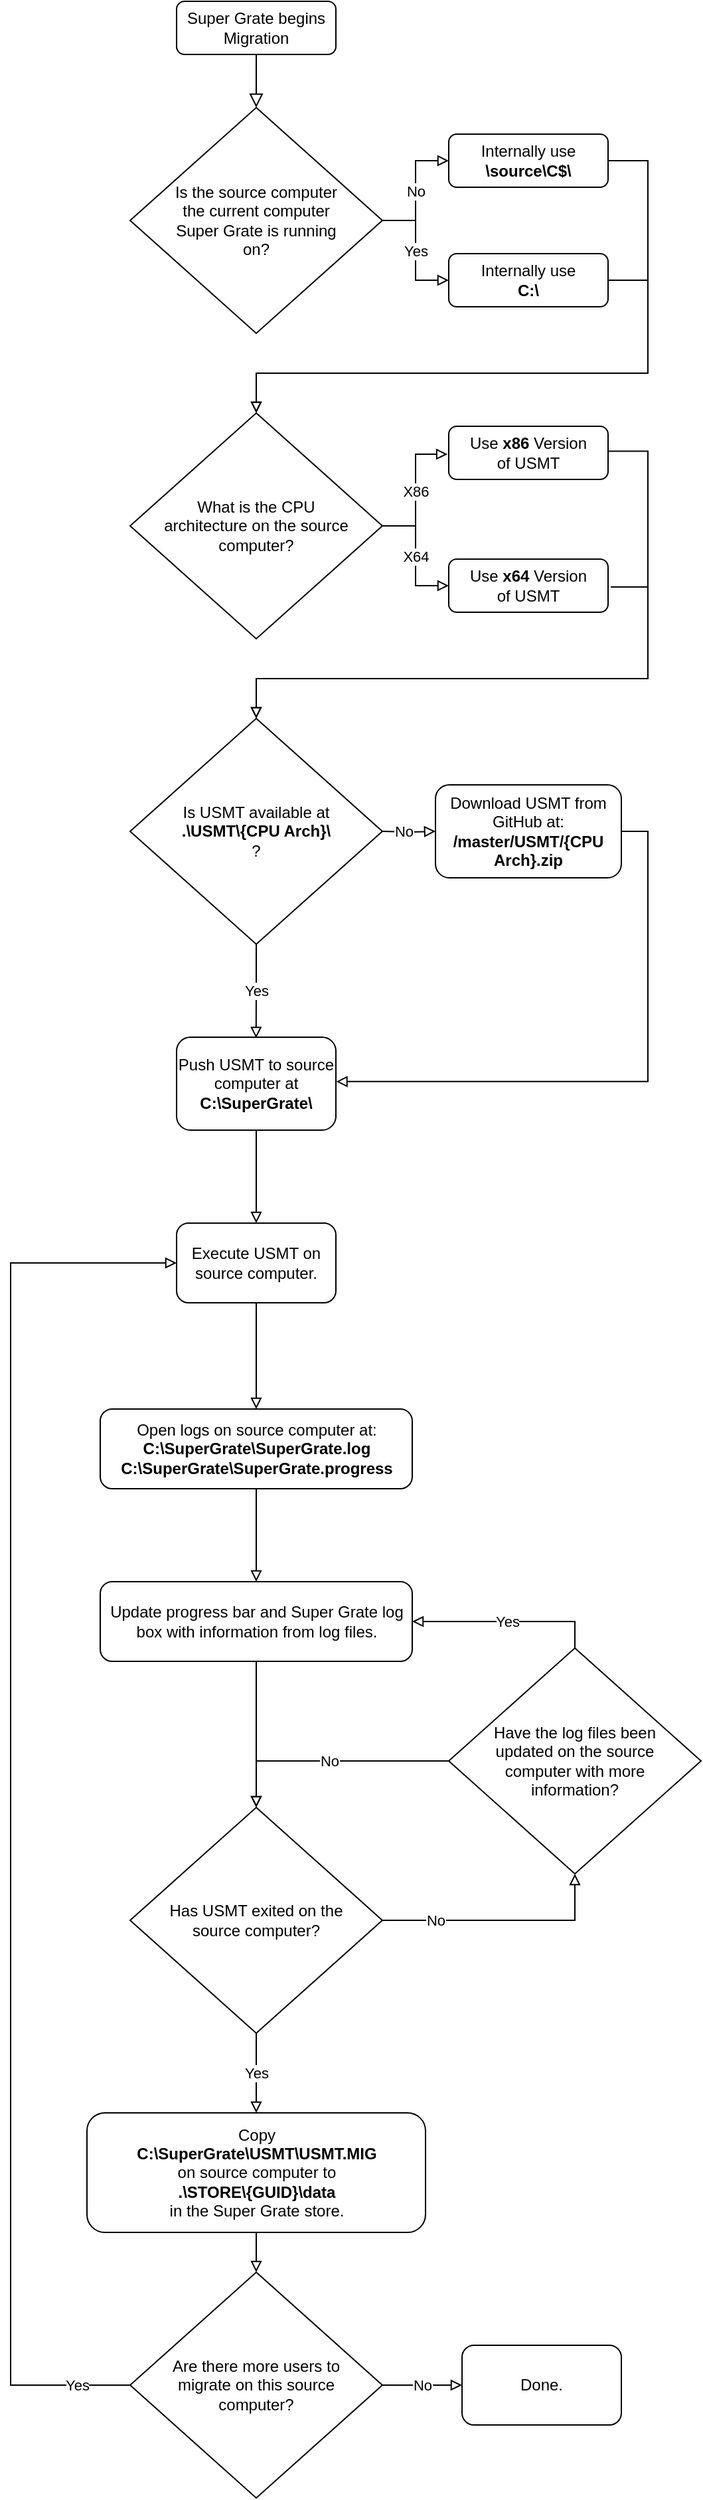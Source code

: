 <mxfile version="12.5.1" type="device"><diagram id="C5RBs43oDa-KdzZeNtuy" name="Page-1"><mxGraphModel dx="1822" dy="772" grid="1" gridSize="10" guides="1" tooltips="1" connect="0" arrows="1" fold="1" page="0" pageScale="1" pageWidth="827" pageHeight="1169" math="0" shadow="0"><root><mxCell id="WIyWlLk6GJQsqaUBKTNV-0"/><mxCell id="WIyWlLk6GJQsqaUBKTNV-1" parent="WIyWlLk6GJQsqaUBKTNV-0"/><mxCell id="WIyWlLk6GJQsqaUBKTNV-2" value="" style="rounded=0;html=1;jettySize=auto;orthogonalLoop=1;fontSize=11;endArrow=block;endFill=0;endSize=8;strokeWidth=1;shadow=0;labelBackgroundColor=#ffffff;edgeStyle=orthogonalEdgeStyle;fontColor=#000000;" parent="WIyWlLk6GJQsqaUBKTNV-1" source="WIyWlLk6GJQsqaUBKTNV-3" target="WIyWlLk6GJQsqaUBKTNV-6" edge="1"><mxGeometry relative="1" as="geometry"/></mxCell><mxCell id="WIyWlLk6GJQsqaUBKTNV-3" value="Super Grate begins Migration" style="rounded=1;whiteSpace=wrap;html=1;fontSize=12;glass=0;strokeWidth=1;shadow=0;" parent="WIyWlLk6GJQsqaUBKTNV-1" vertex="1"><mxGeometry x="105" y="40" width="120" height="40" as="geometry"/></mxCell><mxCell id="NB_f1euOQVNnp_5wLf6I-6" value="Yes" style="edgeStyle=orthogonalEdgeStyle;orthogonalLoop=1;jettySize=auto;html=1;entryX=0;entryY=0.5;entryDx=0;entryDy=0;rounded=0;endArrow=block;endFill=0;" parent="WIyWlLk6GJQsqaUBKTNV-1" source="WIyWlLk6GJQsqaUBKTNV-6" target="NB_f1euOQVNnp_5wLf6I-1" edge="1"><mxGeometry relative="1" as="geometry"/></mxCell><mxCell id="NB_f1euOQVNnp_5wLf6I-7" value="No" style="edgeStyle=orthogonalEdgeStyle;rounded=0;orthogonalLoop=1;jettySize=auto;html=1;exitX=1;exitY=0.5;exitDx=0;exitDy=0;entryX=0;entryY=0.5;entryDx=0;entryDy=0;endArrow=block;endFill=0;" parent="WIyWlLk6GJQsqaUBKTNV-1" source="WIyWlLk6GJQsqaUBKTNV-6" target="WIyWlLk6GJQsqaUBKTNV-7" edge="1"><mxGeometry relative="1" as="geometry"/></mxCell><mxCell id="WIyWlLk6GJQsqaUBKTNV-6" value="Is the source computer the current computer Super Grate is running on?" style="rhombus;whiteSpace=wrap;html=1;shadow=0;fontFamily=Helvetica;fontSize=12;align=center;strokeWidth=1;spacing=26;spacingTop=0;" parent="WIyWlLk6GJQsqaUBKTNV-1" vertex="1"><mxGeometry x="70" y="120" width="190" height="170" as="geometry"/></mxCell><mxCell id="NB_f1euOQVNnp_5wLf6I-11" style="edgeStyle=orthogonalEdgeStyle;rounded=0;orthogonalLoop=1;jettySize=auto;html=1;labelBackgroundColor=#ffffff;endArrow=block;endFill=0;fontColor=#000000;" parent="WIyWlLk6GJQsqaUBKTNV-1" source="WIyWlLk6GJQsqaUBKTNV-7" target="NB_f1euOQVNnp_5wLf6I-9" edge="1"><mxGeometry relative="1" as="geometry"><Array as="points"><mxPoint x="460" y="160"/><mxPoint x="460" y="320"/><mxPoint x="165" y="320"/></Array></mxGeometry></mxCell><mxCell id="WIyWlLk6GJQsqaUBKTNV-7" value="Internally use &lt;b&gt;\\source\C$\&lt;/b&gt;" style="rounded=1;whiteSpace=wrap;html=1;fontSize=12;glass=0;strokeWidth=1;shadow=0;" parent="WIyWlLk6GJQsqaUBKTNV-1" vertex="1"><mxGeometry x="310" y="140" width="120" height="40" as="geometry"/></mxCell><mxCell id="NB_f1euOQVNnp_5wLf6I-12" style="edgeStyle=orthogonalEdgeStyle;rounded=0;orthogonalLoop=1;jettySize=auto;html=1;labelBackgroundColor=#ffffff;endArrow=block;endFill=0;fontColor=#000000;" parent="WIyWlLk6GJQsqaUBKTNV-1" source="NB_f1euOQVNnp_5wLf6I-1" target="NB_f1euOQVNnp_5wLf6I-9" edge="1"><mxGeometry relative="1" as="geometry"><Array as="points"><mxPoint x="460" y="250"/><mxPoint x="460" y="320"/><mxPoint x="165" y="320"/></Array></mxGeometry></mxCell><mxCell id="NB_f1euOQVNnp_5wLf6I-1" value="Internally use&lt;br&gt;&lt;b&gt;C:\&lt;/b&gt;" style="rounded=1;whiteSpace=wrap;html=1;" parent="WIyWlLk6GJQsqaUBKTNV-1" vertex="1"><mxGeometry x="310" y="230" width="120" height="40" as="geometry"/></mxCell><mxCell id="NB_f1euOQVNnp_5wLf6I-15" value="X86" style="edgeStyle=orthogonalEdgeStyle;rounded=0;orthogonalLoop=1;jettySize=auto;html=1;entryX=-0.008;entryY=0.525;entryDx=0;entryDy=0;entryPerimeter=0;labelBackgroundColor=#ffffff;endArrow=block;endFill=0;fontColor=#000000;" parent="WIyWlLk6GJQsqaUBKTNV-1" source="NB_f1euOQVNnp_5wLf6I-9" target="NB_f1euOQVNnp_5wLf6I-13" edge="1"><mxGeometry relative="1" as="geometry"/></mxCell><mxCell id="NB_f1euOQVNnp_5wLf6I-16" value="X64" style="edgeStyle=orthogonalEdgeStyle;rounded=0;orthogonalLoop=1;jettySize=auto;html=1;labelBackgroundColor=#ffffff;endArrow=block;endFill=0;fontColor=#000000;" parent="WIyWlLk6GJQsqaUBKTNV-1" source="NB_f1euOQVNnp_5wLf6I-9" target="NB_f1euOQVNnp_5wLf6I-14" edge="1"><mxGeometry relative="1" as="geometry"/></mxCell><mxCell id="NB_f1euOQVNnp_5wLf6I-9" value="What is the CPU architecture on the source computer?" style="rhombus;whiteSpace=wrap;html=1;fontColor=#000000;spacing=20;" parent="WIyWlLk6GJQsqaUBKTNV-1" vertex="1"><mxGeometry x="70" y="350" width="190" height="170" as="geometry"/></mxCell><mxCell id="NB_f1euOQVNnp_5wLf6I-13" value="Use &lt;b&gt;x86&lt;/b&gt; Version&lt;br&gt;of USMT" style="rounded=1;whiteSpace=wrap;html=1;fontColor=#000000;" parent="WIyWlLk6GJQsqaUBKTNV-1" vertex="1"><mxGeometry x="310" y="360" width="120" height="40" as="geometry"/></mxCell><mxCell id="NB_f1euOQVNnp_5wLf6I-14" value="&lt;span style=&quot;white-space: normal&quot;&gt;Use &lt;b&gt;x64&lt;/b&gt; Version&lt;/span&gt;&lt;br style=&quot;white-space: normal&quot;&gt;&lt;span style=&quot;white-space: normal&quot;&gt;of USMT&lt;/span&gt;" style="rounded=1;whiteSpace=wrap;html=1;fontColor=#000000;" parent="WIyWlLk6GJQsqaUBKTNV-1" vertex="1"><mxGeometry x="310" y="460" width="120" height="40" as="geometry"/></mxCell><mxCell id="NB_f1euOQVNnp_5wLf6I-29" value="Yes" style="edgeStyle=orthogonalEdgeStyle;rounded=0;orthogonalLoop=1;jettySize=auto;html=1;entryX=0.499;entryY=0.01;entryDx=0;entryDy=0;entryPerimeter=0;labelBackgroundColor=#ffffff;endArrow=block;endFill=0;fontColor=#000000;" parent="WIyWlLk6GJQsqaUBKTNV-1" source="NB_f1euOQVNnp_5wLf6I-18" target="NB_f1euOQVNnp_5wLf6I-26" edge="1"><mxGeometry relative="1" as="geometry"><Array as="points"/></mxGeometry></mxCell><mxCell id="NB_f1euOQVNnp_5wLf6I-18" value="Is USMT available at&lt;br&gt;&lt;b&gt;.\USMT\{CPU Arch}\&lt;/b&gt;&lt;br&gt;?" style="rhombus;whiteSpace=wrap;html=1;fontColor=#000000;spacing=20;" parent="WIyWlLk6GJQsqaUBKTNV-1" vertex="1"><mxGeometry x="70" y="580" width="190" height="170" as="geometry"/></mxCell><mxCell id="NB_f1euOQVNnp_5wLf6I-19" style="edgeStyle=orthogonalEdgeStyle;rounded=0;orthogonalLoop=1;jettySize=auto;html=1;labelBackgroundColor=#ffffff;endArrow=block;endFill=0;fontColor=#000000;exitX=0.996;exitY=0.468;exitDx=0;exitDy=0;exitPerimeter=0;" parent="WIyWlLk6GJQsqaUBKTNV-1" source="NB_f1euOQVNnp_5wLf6I-13" target="NB_f1euOQVNnp_5wLf6I-18" edge="1"><mxGeometry relative="1" as="geometry"><mxPoint x="460" y="360" as="sourcePoint"/><Array as="points"><mxPoint x="460" y="379"/><mxPoint x="460" y="550"/><mxPoint x="165" y="550"/></Array></mxGeometry></mxCell><mxCell id="NB_f1euOQVNnp_5wLf6I-20" style="edgeStyle=orthogonalEdgeStyle;rounded=0;orthogonalLoop=1;jettySize=auto;html=1;labelBackgroundColor=#ffffff;endArrow=block;endFill=0;fontColor=#000000;exitX=1.017;exitY=0.525;exitDx=0;exitDy=0;exitPerimeter=0;" parent="WIyWlLk6GJQsqaUBKTNV-1" source="NB_f1euOQVNnp_5wLf6I-14" target="NB_f1euOQVNnp_5wLf6I-18" edge="1"><mxGeometry relative="1" as="geometry"><mxPoint x="440" y="480" as="sourcePoint"/><Array as="points"><mxPoint x="460" y="481"/><mxPoint x="460" y="550"/><mxPoint x="165" y="550"/></Array></mxGeometry></mxCell><mxCell id="NB_f1euOQVNnp_5wLf6I-24" value="No" style="edgeStyle=orthogonalEdgeStyle;rounded=0;orthogonalLoop=1;jettySize=auto;html=1;entryX=0;entryY=0.5;entryDx=0;entryDy=0;endArrow=block;endFill=0;" parent="WIyWlLk6GJQsqaUBKTNV-1" target="NB_f1euOQVNnp_5wLf6I-25" edge="1"><mxGeometry x="-0.2" relative="1" as="geometry"><mxPoint x="260" y="665" as="sourcePoint"/><mxPoint as="offset"/></mxGeometry></mxCell><mxCell id="NB_f1euOQVNnp_5wLf6I-30" style="edgeStyle=orthogonalEdgeStyle;rounded=0;orthogonalLoop=1;jettySize=auto;html=1;entryX=1.002;entryY=0.477;entryDx=0;entryDy=0;entryPerimeter=0;labelBackgroundColor=#ffffff;endArrow=block;endFill=0;fontColor=#000000;" parent="WIyWlLk6GJQsqaUBKTNV-1" source="NB_f1euOQVNnp_5wLf6I-25" target="NB_f1euOQVNnp_5wLf6I-26" edge="1"><mxGeometry relative="1" as="geometry"><Array as="points"><mxPoint x="460" y="665"/><mxPoint x="460" y="853"/></Array></mxGeometry></mxCell><mxCell id="NB_f1euOQVNnp_5wLf6I-25" value="Download USMT from GitHub at:&lt;br&gt;&lt;b&gt;/master/USMT/{CPU Arch}.zip&lt;/b&gt;" style="rounded=1;whiteSpace=wrap;html=1;fontSize=12;glass=0;strokeWidth=1;shadow=0;" parent="WIyWlLk6GJQsqaUBKTNV-1" vertex="1"><mxGeometry x="300" y="630" width="140" height="70" as="geometry"/></mxCell><mxCell id="NB_f1euOQVNnp_5wLf6I-65" style="edgeStyle=orthogonalEdgeStyle;rounded=0;orthogonalLoop=1;jettySize=auto;html=1;labelBackgroundColor=#ffffff;endArrow=block;endFill=0;fontColor=#000000;" parent="WIyWlLk6GJQsqaUBKTNV-1" source="NB_f1euOQVNnp_5wLf6I-26" target="NB_f1euOQVNnp_5wLf6I-64" edge="1"><mxGeometry relative="1" as="geometry"/></mxCell><mxCell id="NB_f1euOQVNnp_5wLf6I-26" value="Push USMT to source computer at&lt;br&gt;&lt;b&gt;C:\SuperGrate\&lt;/b&gt;" style="rounded=1;whiteSpace=wrap;html=1;" parent="WIyWlLk6GJQsqaUBKTNV-1" vertex="1"><mxGeometry x="105" y="820" width="120" height="70" as="geometry"/></mxCell><mxCell id="NB_f1euOQVNnp_5wLf6I-40" style="edgeStyle=orthogonalEdgeStyle;rounded=0;orthogonalLoop=1;jettySize=auto;html=1;labelBackgroundColor=#ffffff;endArrow=block;endFill=0;fontColor=#000000;" parent="WIyWlLk6GJQsqaUBKTNV-1" source="NB_f1euOQVNnp_5wLf6I-34" target="NB_f1euOQVNnp_5wLf6I-39" edge="1"><mxGeometry relative="1" as="geometry"/></mxCell><mxCell id="NB_f1euOQVNnp_5wLf6I-34" value="Open logs on source computer at:&lt;br&gt;&lt;b&gt;C:\SuperGrate\SuperGrate.log&lt;br&gt;C:\SuperGrate\SuperGrate.progress&lt;/b&gt;" style="rounded=1;whiteSpace=wrap;html=1;fontColor=#000000;" parent="WIyWlLk6GJQsqaUBKTNV-1" vertex="1"><mxGeometry x="47.5" y="1100" width="235" height="60" as="geometry"/></mxCell><mxCell id="NB_f1euOQVNnp_5wLf6I-55" style="edgeStyle=orthogonalEdgeStyle;rounded=0;orthogonalLoop=1;jettySize=auto;html=1;labelBackgroundColor=#ffffff;endArrow=block;endFill=0;fontColor=#000000;" parent="WIyWlLk6GJQsqaUBKTNV-1" source="NB_f1euOQVNnp_5wLf6I-39" target="NB_f1euOQVNnp_5wLf6I-42" edge="1"><mxGeometry relative="1" as="geometry"/></mxCell><mxCell id="NB_f1euOQVNnp_5wLf6I-39" value="Update progress bar and Super Grate log box with information from log files." style="rounded=1;whiteSpace=wrap;html=1;fontColor=#000000;" parent="WIyWlLk6GJQsqaUBKTNV-1" vertex="1"><mxGeometry x="47.5" y="1230" width="235" height="60" as="geometry"/></mxCell><mxCell id="NB_f1euOQVNnp_5wLf6I-54" value="No" style="edgeStyle=orthogonalEdgeStyle;rounded=0;orthogonalLoop=1;jettySize=auto;html=1;labelBackgroundColor=#ffffff;endArrow=block;endFill=0;fontColor=#000000;" parent="WIyWlLk6GJQsqaUBKTNV-1" source="NB_f1euOQVNnp_5wLf6I-42" target="NB_f1euOQVNnp_5wLf6I-50" edge="1"><mxGeometry x="-0.556" relative="1" as="geometry"><Array as="points"><mxPoint x="405" y="1485"/></Array><mxPoint as="offset"/></mxGeometry></mxCell><mxCell id="NB_f1euOQVNnp_5wLf6I-59" value="Yes" style="edgeStyle=orthogonalEdgeStyle;rounded=0;orthogonalLoop=1;jettySize=auto;html=1;labelBackgroundColor=#ffffff;endArrow=block;endFill=0;fontColor=#000000;" parent="WIyWlLk6GJQsqaUBKTNV-1" source="NB_f1euOQVNnp_5wLf6I-42" target="NB_f1euOQVNnp_5wLf6I-58" edge="1"><mxGeometry relative="1" as="geometry"/></mxCell><mxCell id="NB_f1euOQVNnp_5wLf6I-42" value="Has USMT exited on the source computer?" style="rhombus;whiteSpace=wrap;html=1;fontColor=#000000;spacing=20;" parent="WIyWlLk6GJQsqaUBKTNV-1" vertex="1"><mxGeometry x="70" y="1400" width="190" height="170" as="geometry"/></mxCell><mxCell id="NB_f1euOQVNnp_5wLf6I-51" value="Yes" style="edgeStyle=orthogonalEdgeStyle;rounded=0;orthogonalLoop=1;jettySize=auto;html=1;labelBackgroundColor=#ffffff;endArrow=block;endFill=0;fontColor=#000000;" parent="WIyWlLk6GJQsqaUBKTNV-1" source="NB_f1euOQVNnp_5wLf6I-50" target="NB_f1euOQVNnp_5wLf6I-39" edge="1"><mxGeometry relative="1" as="geometry"><Array as="points"><mxPoint x="405" y="1260"/></Array></mxGeometry></mxCell><mxCell id="NB_f1euOQVNnp_5wLf6I-53" value="No" style="edgeStyle=orthogonalEdgeStyle;rounded=0;orthogonalLoop=1;jettySize=auto;html=1;labelBackgroundColor=#ffffff;endArrow=block;endFill=0;fontColor=#000000;" parent="WIyWlLk6GJQsqaUBKTNV-1" source="NB_f1euOQVNnp_5wLf6I-50" target="NB_f1euOQVNnp_5wLf6I-42" edge="1"><mxGeometry relative="1" as="geometry"><Array as="points"><mxPoint x="165" y="1365"/></Array></mxGeometry></mxCell><mxCell id="NB_f1euOQVNnp_5wLf6I-50" value="Have the log files been updated on the source computer with more information?" style="rhombus;whiteSpace=wrap;html=1;fontColor=#000000;spacing=20;" parent="WIyWlLk6GJQsqaUBKTNV-1" vertex="1"><mxGeometry x="310" y="1280" width="190" height="170" as="geometry"/></mxCell><mxCell id="NB_f1euOQVNnp_5wLf6I-62" style="edgeStyle=orthogonalEdgeStyle;rounded=0;orthogonalLoop=1;jettySize=auto;html=1;labelBackgroundColor=#ffffff;endArrow=block;endFill=0;fontColor=#000000;" parent="WIyWlLk6GJQsqaUBKTNV-1" source="NB_f1euOQVNnp_5wLf6I-58" target="NB_f1euOQVNnp_5wLf6I-61" edge="1"><mxGeometry relative="1" as="geometry"/></mxCell><mxCell id="NB_f1euOQVNnp_5wLf6I-58" value="Copy&lt;br&gt;&lt;b&gt;C:\SuperGrate\USMT\USMT.MIG&lt;/b&gt;&lt;br&gt;on source computer to&lt;br&gt;&lt;b&gt;.\STORE\{GUID}\data&lt;/b&gt;&lt;br&gt;in the Super Grate store." style="rounded=1;whiteSpace=wrap;html=1;fontColor=#000000;" parent="WIyWlLk6GJQsqaUBKTNV-1" vertex="1"><mxGeometry x="37.5" y="1630" width="255" height="90" as="geometry"/></mxCell><mxCell id="NB_f1euOQVNnp_5wLf6I-63" value="Yes" style="edgeStyle=orthogonalEdgeStyle;rounded=0;orthogonalLoop=1;jettySize=auto;html=1;labelBackgroundColor=#ffffff;endArrow=block;endFill=0;fontColor=#000000;" parent="WIyWlLk6GJQsqaUBKTNV-1" source="NB_f1euOQVNnp_5wLf6I-61" target="NB_f1euOQVNnp_5wLf6I-64" edge="1"><mxGeometry x="-0.924" relative="1" as="geometry"><mxPoint x="-70" y="970" as="targetPoint"/><Array as="points"><mxPoint x="-20" y="1835"/><mxPoint x="-20" y="990"/></Array><mxPoint as="offset"/></mxGeometry></mxCell><mxCell id="NB_f1euOQVNnp_5wLf6I-68" value="No" style="edgeStyle=orthogonalEdgeStyle;rounded=0;orthogonalLoop=1;jettySize=auto;html=1;labelBackgroundColor=#ffffff;endArrow=block;endFill=0;fontColor=#000000;" parent="WIyWlLk6GJQsqaUBKTNV-1" source="NB_f1euOQVNnp_5wLf6I-61" target="NB_f1euOQVNnp_5wLf6I-67" edge="1"><mxGeometry relative="1" as="geometry"/></mxCell><mxCell id="NB_f1euOQVNnp_5wLf6I-61" value="Are there more users to migrate on this source computer?" style="rhombus;whiteSpace=wrap;html=1;fontColor=#000000;spacing=20;" parent="WIyWlLk6GJQsqaUBKTNV-1" vertex="1"><mxGeometry x="70" y="1750" width="190" height="170" as="geometry"/></mxCell><mxCell id="NB_f1euOQVNnp_5wLf6I-66" style="edgeStyle=orthogonalEdgeStyle;rounded=0;orthogonalLoop=1;jettySize=auto;html=1;labelBackgroundColor=#ffffff;endArrow=block;endFill=0;fontColor=#000000;" parent="WIyWlLk6GJQsqaUBKTNV-1" source="NB_f1euOQVNnp_5wLf6I-64" target="NB_f1euOQVNnp_5wLf6I-34" edge="1"><mxGeometry relative="1" as="geometry"/></mxCell><mxCell id="NB_f1euOQVNnp_5wLf6I-64" value="Execute USMT on source computer." style="rounded=1;whiteSpace=wrap;html=1;fontColor=#000000;" parent="WIyWlLk6GJQsqaUBKTNV-1" vertex="1"><mxGeometry x="105" y="960" width="120" height="60" as="geometry"/></mxCell><mxCell id="NB_f1euOQVNnp_5wLf6I-67" value="Done." style="rounded=1;whiteSpace=wrap;html=1;fontColor=#000000;" parent="WIyWlLk6GJQsqaUBKTNV-1" vertex="1"><mxGeometry x="320" y="1805" width="120" height="60" as="geometry"/></mxCell></root></mxGraphModel></diagram></mxfile>